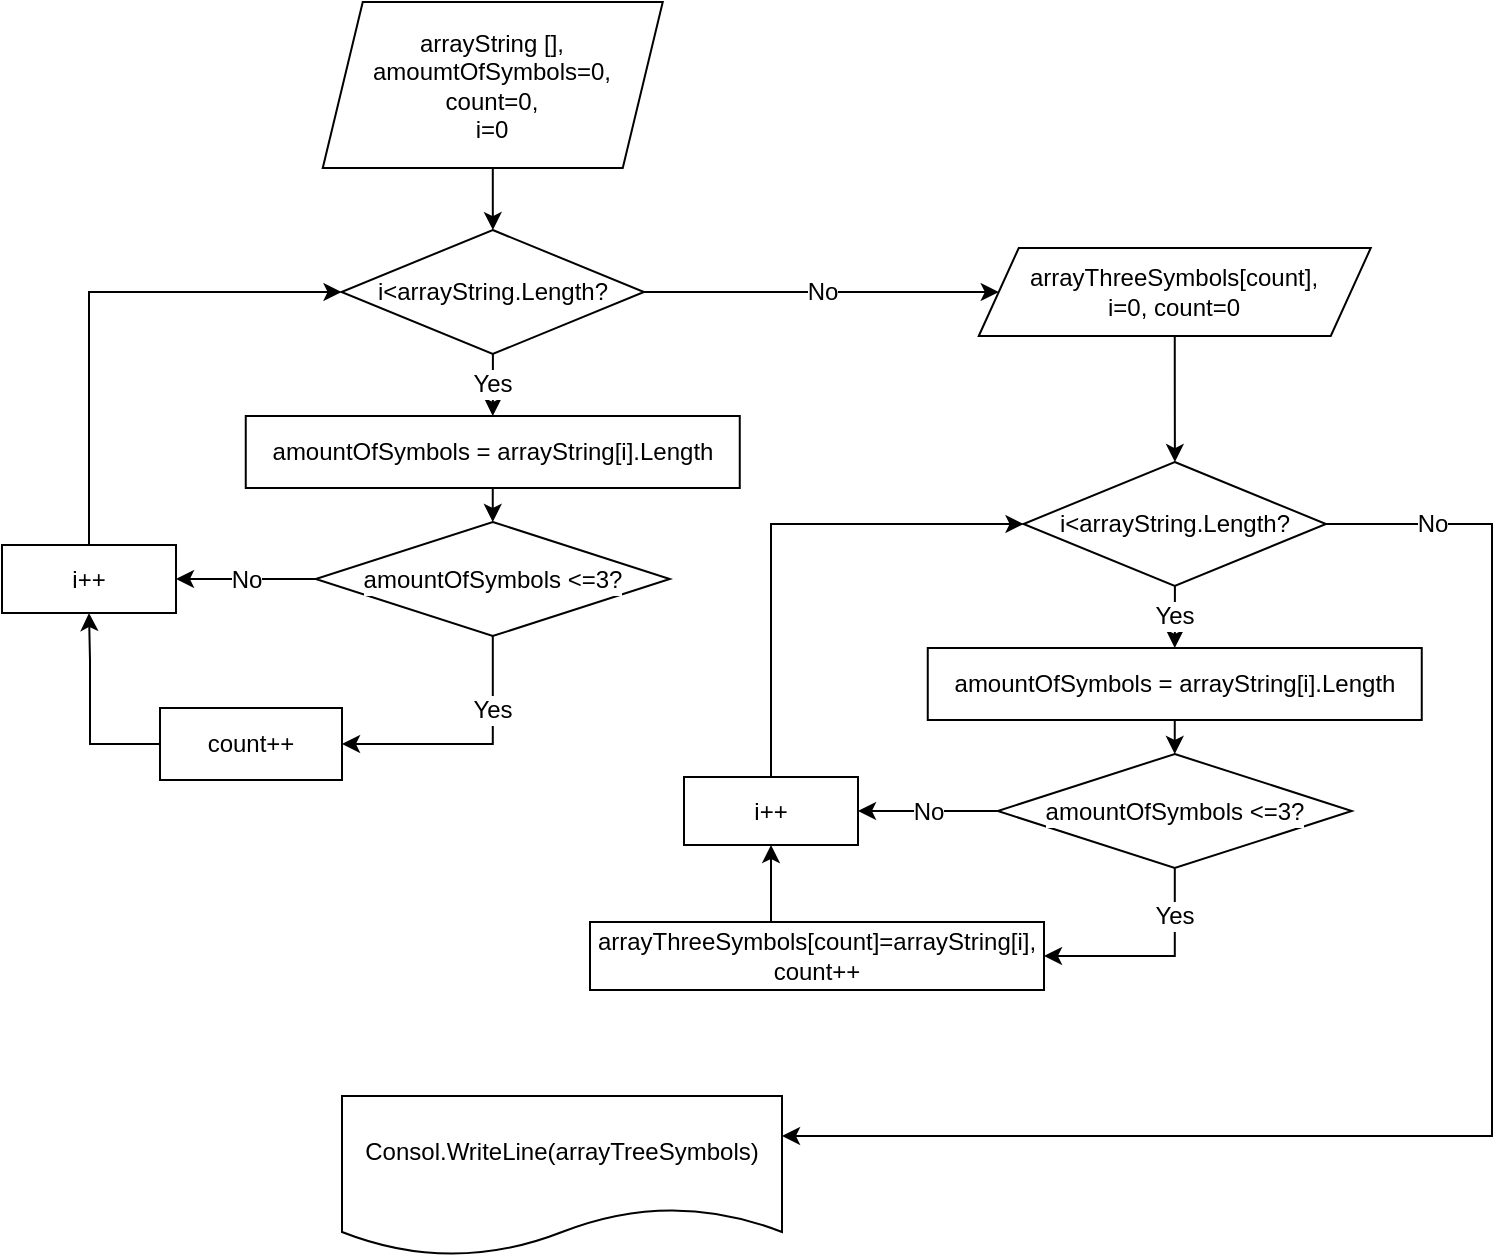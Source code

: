 <mxfile version="20.2.3" type="device"><diagram id="8BXgGTeP1lJnQ-64rccb" name="Страница 1"><mxGraphModel dx="1038" dy="571" grid="0" gridSize="10" guides="1" tooltips="1" connect="1" arrows="1" fold="1" page="1" pageScale="1" pageWidth="827" pageHeight="1169" math="0" shadow="0"><root><mxCell id="0"/><mxCell id="1" parent="0"/><mxCell id="HXC3cMTHsNGLnO77JJiK-16" style="edgeStyle=orthogonalEdgeStyle;rounded=0;orthogonalLoop=1;jettySize=auto;html=1;fontFamily=Helvetica;fontSize=12;fontColor=#000000;" edge="1" parent="1" source="HXC3cMTHsNGLnO77JJiK-2" target="HXC3cMTHsNGLnO77JJiK-3"><mxGeometry relative="1" as="geometry"/></mxCell><mxCell id="HXC3cMTHsNGLnO77JJiK-2" value="arrayString [],&lt;br&gt;amoumtOfSymbols=0,&lt;br&gt;count=0,&lt;br&gt;i=0" style="shape=parallelogram;perimeter=parallelogramPerimeter;whiteSpace=wrap;html=1;fixedSize=1;" vertex="1" parent="1"><mxGeometry x="205.38" width="170" height="83" as="geometry"/></mxCell><mxCell id="HXC3cMTHsNGLnO77JJiK-14" value="Yes" style="edgeStyle=orthogonalEdgeStyle;rounded=0;orthogonalLoop=1;jettySize=auto;html=1;entryX=0.5;entryY=0;entryDx=0;entryDy=0;fontFamily=Helvetica;fontSize=12;fontColor=#000000;" edge="1" parent="1" source="HXC3cMTHsNGLnO77JJiK-3" target="HXC3cMTHsNGLnO77JJiK-6"><mxGeometry relative="1" as="geometry"/></mxCell><mxCell id="HXC3cMTHsNGLnO77JJiK-19" value="No" style="edgeStyle=orthogonalEdgeStyle;rounded=0;orthogonalLoop=1;jettySize=auto;html=1;exitX=1;exitY=0.5;exitDx=0;exitDy=0;entryX=0;entryY=0.5;entryDx=0;entryDy=0;fontFamily=Helvetica;fontSize=12;fontColor=#000000;" edge="1" parent="1" source="HXC3cMTHsNGLnO77JJiK-3" target="HXC3cMTHsNGLnO77JJiK-18"><mxGeometry relative="1" as="geometry"/></mxCell><mxCell id="HXC3cMTHsNGLnO77JJiK-3" value="i&amp;lt;arrayString.Length?" style="rhombus;whiteSpace=wrap;html=1;" vertex="1" parent="1"><mxGeometry x="214.75" y="114" width="151.25" height="62" as="geometry"/></mxCell><mxCell id="HXC3cMTHsNGLnO77JJiK-17" style="edgeStyle=orthogonalEdgeStyle;rounded=0;orthogonalLoop=1;jettySize=auto;html=1;exitX=0.5;exitY=1;exitDx=0;exitDy=0;entryX=0.5;entryY=0;entryDx=0;entryDy=0;fontFamily=Helvetica;fontSize=12;fontColor=#000000;" edge="1" parent="1" source="HXC3cMTHsNGLnO77JJiK-6" target="HXC3cMTHsNGLnO77JJiK-7"><mxGeometry relative="1" as="geometry"/></mxCell><mxCell id="HXC3cMTHsNGLnO77JJiK-6" value="&lt;p style=&quot;line-height: 19px;&quot;&gt;&lt;font style=&quot;background-color: rgb(255, 255, 255); font-size: 12px;&quot;&gt;amountOfSymbols = arrayString[i].Length&lt;/font&gt;&lt;/p&gt;" style="rounded=0;whiteSpace=wrap;html=1;labelBackgroundColor=none;fontColor=#000000;" vertex="1" parent="1"><mxGeometry x="166.88" y="207" width="247" height="36" as="geometry"/></mxCell><mxCell id="HXC3cMTHsNGLnO77JJiK-10" value="Yes" style="edgeStyle=orthogonalEdgeStyle;rounded=0;orthogonalLoop=1;jettySize=auto;html=1;entryX=1;entryY=0.5;entryDx=0;entryDy=0;fontFamily=Helvetica;fontSize=12;fontColor=#000000;" edge="1" parent="1" source="HXC3cMTHsNGLnO77JJiK-7" target="HXC3cMTHsNGLnO77JJiK-9"><mxGeometry x="-0.428" relative="1" as="geometry"><mxPoint as="offset"/></mxGeometry></mxCell><mxCell id="HXC3cMTHsNGLnO77JJiK-12" value="No" style="edgeStyle=orthogonalEdgeStyle;rounded=0;orthogonalLoop=1;jettySize=auto;html=1;entryX=1;entryY=0.5;entryDx=0;entryDy=0;fontFamily=Helvetica;fontSize=12;fontColor=#000000;" edge="1" parent="1" source="HXC3cMTHsNGLnO77JJiK-7" target="HXC3cMTHsNGLnO77JJiK-8"><mxGeometry relative="1" as="geometry"/></mxCell><mxCell id="HXC3cMTHsNGLnO77JJiK-7" value="amountOfSymbols &amp;lt;=3?" style="rhombus;whiteSpace=wrap;html=1;labelBackgroundColor=#FFFFFF;fontFamily=Helvetica;fontSize=12;fontColor=#000000;" vertex="1" parent="1"><mxGeometry x="201.88" y="260" width="177" height="57" as="geometry"/></mxCell><mxCell id="HXC3cMTHsNGLnO77JJiK-13" style="edgeStyle=orthogonalEdgeStyle;rounded=0;orthogonalLoop=1;jettySize=auto;html=1;entryX=0;entryY=0.5;entryDx=0;entryDy=0;fontFamily=Helvetica;fontSize=12;fontColor=#000000;" edge="1" parent="1" source="HXC3cMTHsNGLnO77JJiK-8" target="HXC3cMTHsNGLnO77JJiK-3"><mxGeometry relative="1" as="geometry"><Array as="points"><mxPoint x="89" y="145"/></Array></mxGeometry></mxCell><mxCell id="HXC3cMTHsNGLnO77JJiK-8" value="i++" style="rounded=0;whiteSpace=wrap;html=1;labelBackgroundColor=#FFFFFF;fontFamily=Helvetica;fontSize=12;fontColor=#000000;" vertex="1" parent="1"><mxGeometry x="45" y="271.5" width="87" height="34" as="geometry"/></mxCell><mxCell id="HXC3cMTHsNGLnO77JJiK-11" style="edgeStyle=orthogonalEdgeStyle;rounded=0;orthogonalLoop=1;jettySize=auto;html=1;entryX=0.5;entryY=1;entryDx=0;entryDy=0;fontFamily=Helvetica;fontSize=12;fontColor=#000000;" edge="1" parent="1" source="HXC3cMTHsNGLnO77JJiK-9" target="HXC3cMTHsNGLnO77JJiK-8"><mxGeometry relative="1" as="geometry"><Array as="points"><mxPoint x="89" y="371"/><mxPoint x="89" y="329"/></Array></mxGeometry></mxCell><mxCell id="HXC3cMTHsNGLnO77JJiK-9" value="count++" style="rounded=0;whiteSpace=wrap;html=1;labelBackgroundColor=#FFFFFF;fontFamily=Helvetica;fontSize=12;fontColor=#000000;" vertex="1" parent="1"><mxGeometry x="124" y="353" width="91" height="36" as="geometry"/></mxCell><mxCell id="HXC3cMTHsNGLnO77JJiK-33" value="No" style="edgeStyle=orthogonalEdgeStyle;rounded=0;orthogonalLoop=1;jettySize=auto;html=1;entryX=1;entryY=0.25;entryDx=0;entryDy=0;fontFamily=Helvetica;fontSize=12;fontColor=#000000;exitX=1;exitY=0.5;exitDx=0;exitDy=0;" edge="1" parent="1" source="HXC3cMTHsNGLnO77JJiK-22" target="HXC3cMTHsNGLnO77JJiK-32"><mxGeometry x="-0.858" relative="1" as="geometry"><Array as="points"><mxPoint x="790" y="261"/><mxPoint x="790" y="567"/></Array><mxPoint as="offset"/></mxGeometry></mxCell><mxCell id="HXC3cMTHsNGLnO77JJiK-18" value="arrayThreeSymbols[count],&lt;br&gt;i=0, count=0" style="shape=parallelogram;perimeter=parallelogramPerimeter;whiteSpace=wrap;html=1;fixedSize=1;labelBackgroundColor=#FFFFFF;fontFamily=Helvetica;fontSize=12;fontColor=#000000;" vertex="1" parent="1"><mxGeometry x="533.38" y="123" width="196" height="44" as="geometry"/></mxCell><mxCell id="HXC3cMTHsNGLnO77JJiK-20" style="edgeStyle=orthogonalEdgeStyle;rounded=0;orthogonalLoop=1;jettySize=auto;html=1;fontFamily=Helvetica;fontSize=12;fontColor=#000000;exitX=0.5;exitY=1;exitDx=0;exitDy=0;" edge="1" parent="1" target="HXC3cMTHsNGLnO77JJiK-22" source="HXC3cMTHsNGLnO77JJiK-18"><mxGeometry relative="1" as="geometry"><mxPoint x="631.4" y="199" as="sourcePoint"/></mxGeometry></mxCell><mxCell id="HXC3cMTHsNGLnO77JJiK-21" value="Yes" style="edgeStyle=orthogonalEdgeStyle;rounded=0;orthogonalLoop=1;jettySize=auto;html=1;entryX=0.5;entryY=0;entryDx=0;entryDy=0;fontFamily=Helvetica;fontSize=12;fontColor=#000000;" edge="1" parent="1" source="HXC3cMTHsNGLnO77JJiK-22" target="HXC3cMTHsNGLnO77JJiK-24"><mxGeometry relative="1" as="geometry"/></mxCell><mxCell id="HXC3cMTHsNGLnO77JJiK-22" value="i&amp;lt;arrayString.Length?" style="rhombus;whiteSpace=wrap;html=1;" vertex="1" parent="1"><mxGeometry x="555.75" y="230" width="151.25" height="62" as="geometry"/></mxCell><mxCell id="HXC3cMTHsNGLnO77JJiK-23" style="edgeStyle=orthogonalEdgeStyle;rounded=0;orthogonalLoop=1;jettySize=auto;html=1;exitX=0.5;exitY=1;exitDx=0;exitDy=0;entryX=0.5;entryY=0;entryDx=0;entryDy=0;fontFamily=Helvetica;fontSize=12;fontColor=#000000;" edge="1" parent="1" source="HXC3cMTHsNGLnO77JJiK-24" target="HXC3cMTHsNGLnO77JJiK-27"><mxGeometry relative="1" as="geometry"/></mxCell><mxCell id="HXC3cMTHsNGLnO77JJiK-24" value="&lt;p style=&quot;line-height: 19px;&quot;&gt;&lt;font style=&quot;background-color: rgb(255, 255, 255); font-size: 12px;&quot;&gt;amountOfSymbols = arrayString[i].Length&lt;/font&gt;&lt;/p&gt;" style="rounded=0;whiteSpace=wrap;html=1;labelBackgroundColor=none;fontColor=#000000;" vertex="1" parent="1"><mxGeometry x="507.88" y="323" width="247" height="36" as="geometry"/></mxCell><mxCell id="HXC3cMTHsNGLnO77JJiK-25" value="Yes" style="edgeStyle=orthogonalEdgeStyle;rounded=0;orthogonalLoop=1;jettySize=auto;html=1;entryX=1;entryY=0.5;entryDx=0;entryDy=0;fontFamily=Helvetica;fontSize=12;fontColor=#000000;" edge="1" parent="1" source="HXC3cMTHsNGLnO77JJiK-27" target="HXC3cMTHsNGLnO77JJiK-31"><mxGeometry x="-0.561" relative="1" as="geometry"><mxPoint as="offset"/></mxGeometry></mxCell><mxCell id="HXC3cMTHsNGLnO77JJiK-26" value="No" style="edgeStyle=orthogonalEdgeStyle;rounded=0;orthogonalLoop=1;jettySize=auto;html=1;entryX=1;entryY=0.5;entryDx=0;entryDy=0;fontFamily=Helvetica;fontSize=12;fontColor=#000000;" edge="1" parent="1" source="HXC3cMTHsNGLnO77JJiK-27" target="HXC3cMTHsNGLnO77JJiK-29"><mxGeometry relative="1" as="geometry"/></mxCell><mxCell id="HXC3cMTHsNGLnO77JJiK-27" value="amountOfSymbols &amp;lt;=3?" style="rhombus;whiteSpace=wrap;html=1;labelBackgroundColor=#FFFFFF;fontFamily=Helvetica;fontSize=12;fontColor=#000000;" vertex="1" parent="1"><mxGeometry x="542.88" y="376" width="177" height="57" as="geometry"/></mxCell><mxCell id="HXC3cMTHsNGLnO77JJiK-28" style="edgeStyle=orthogonalEdgeStyle;rounded=0;orthogonalLoop=1;jettySize=auto;html=1;entryX=0;entryY=0.5;entryDx=0;entryDy=0;fontFamily=Helvetica;fontSize=12;fontColor=#000000;" edge="1" parent="1" source="HXC3cMTHsNGLnO77JJiK-29" target="HXC3cMTHsNGLnO77JJiK-22"><mxGeometry relative="1" as="geometry"><Array as="points"><mxPoint x="430" y="261"/></Array></mxGeometry></mxCell><mxCell id="HXC3cMTHsNGLnO77JJiK-29" value="i++" style="rounded=0;whiteSpace=wrap;html=1;labelBackgroundColor=#FFFFFF;fontFamily=Helvetica;fontSize=12;fontColor=#000000;" vertex="1" parent="1"><mxGeometry x="386" y="387.5" width="87" height="34" as="geometry"/></mxCell><mxCell id="HXC3cMTHsNGLnO77JJiK-30" style="edgeStyle=orthogonalEdgeStyle;rounded=0;orthogonalLoop=1;jettySize=auto;html=1;entryX=0.5;entryY=1;entryDx=0;entryDy=0;fontFamily=Helvetica;fontSize=12;fontColor=#000000;" edge="1" parent="1" source="HXC3cMTHsNGLnO77JJiK-31" target="HXC3cMTHsNGLnO77JJiK-29"><mxGeometry relative="1" as="geometry"><Array as="points"><mxPoint x="430" y="487"/><mxPoint x="430" y="445"/></Array></mxGeometry></mxCell><mxCell id="HXC3cMTHsNGLnO77JJiK-31" value="arrayThreeSymbols[count]=arrayString[i],&lt;br&gt;count++" style="rounded=0;whiteSpace=wrap;html=1;labelBackgroundColor=#FFFFFF;fontFamily=Helvetica;fontSize=12;fontColor=#000000;" vertex="1" parent="1"><mxGeometry x="339" y="460" width="227" height="34" as="geometry"/></mxCell><mxCell id="HXC3cMTHsNGLnO77JJiK-32" value="Consol.WriteLine(arrayTreeSymbols)" style="shape=document;whiteSpace=wrap;html=1;boundedLbl=1;labelBackgroundColor=#FFFFFF;fontFamily=Helvetica;fontSize=12;fontColor=#000000;" vertex="1" parent="1"><mxGeometry x="215" y="547" width="220" height="80" as="geometry"/></mxCell></root></mxGraphModel></diagram></mxfile>